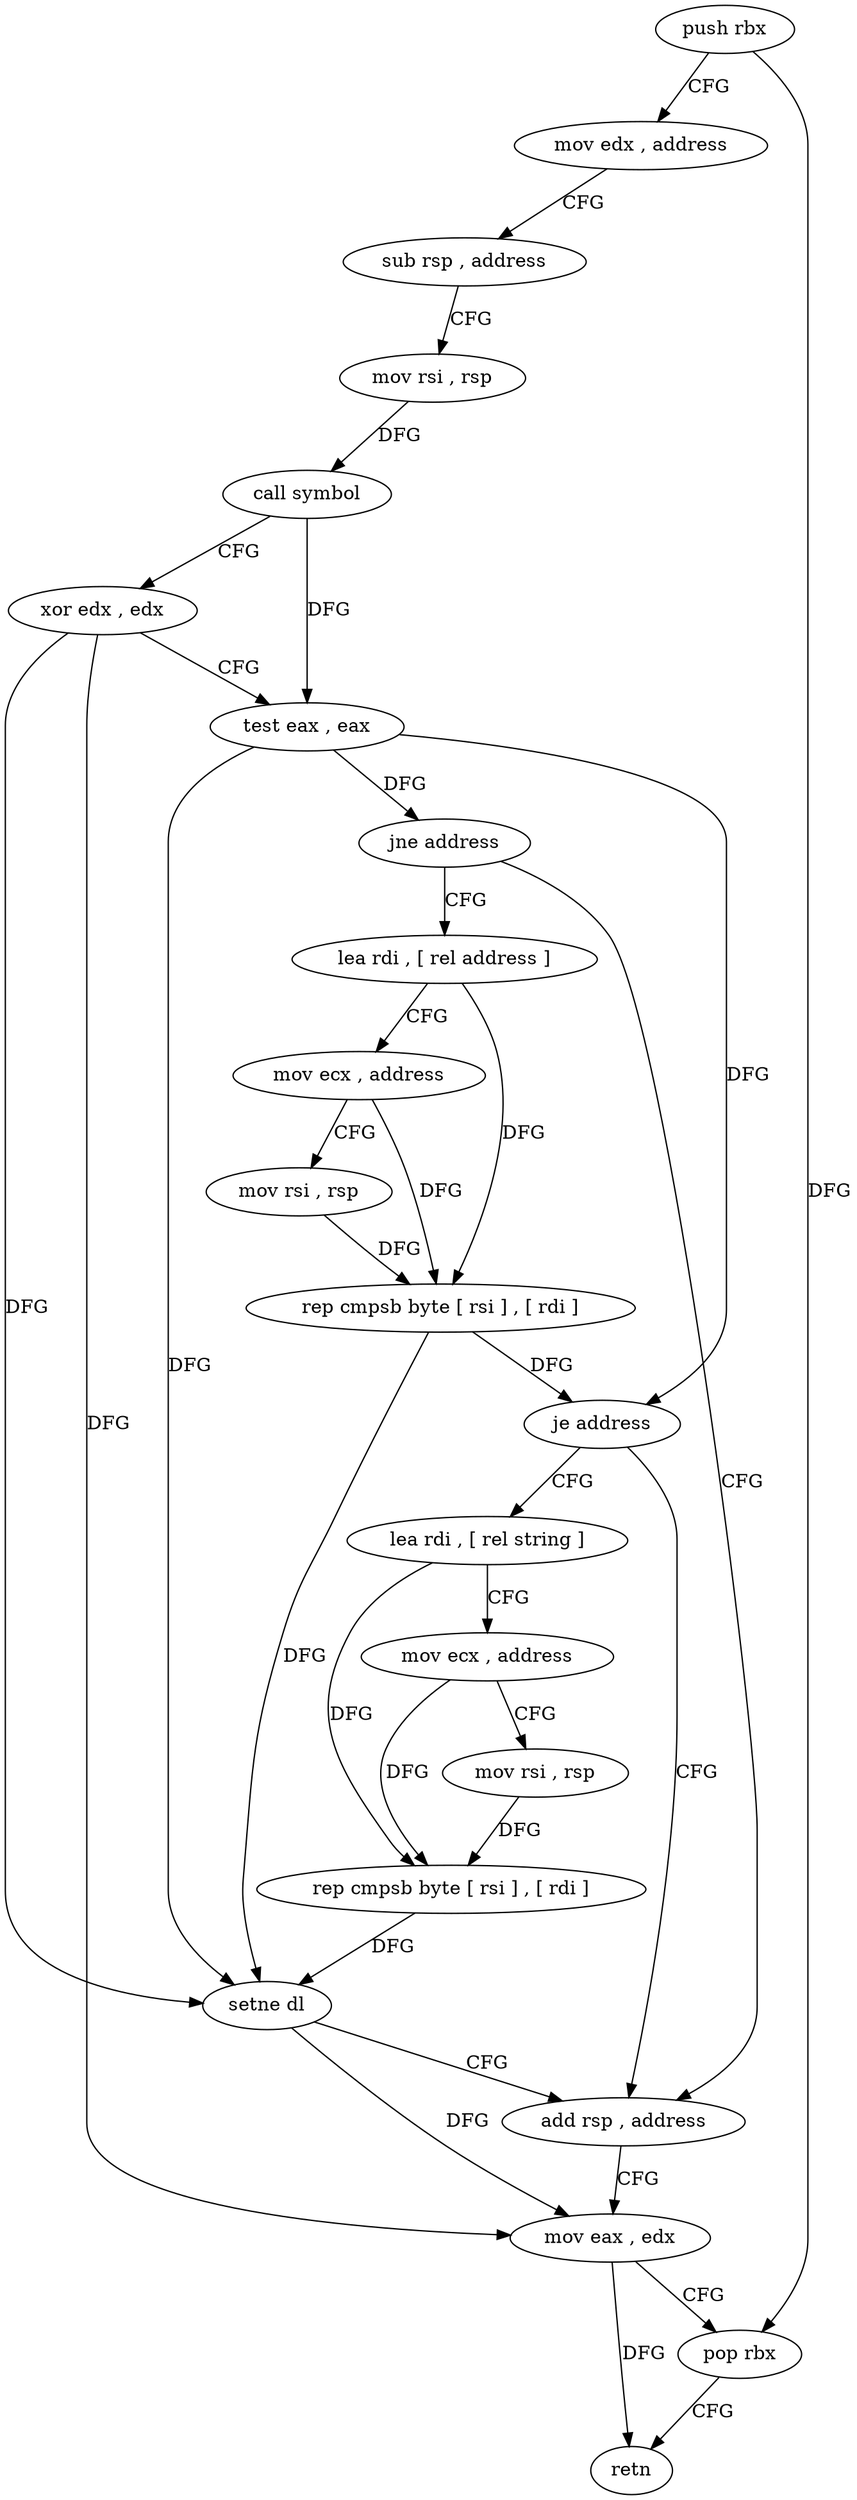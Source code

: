 digraph "func" {
"4306176" [label = "push rbx" ]
"4306177" [label = "mov edx , address" ]
"4306182" [label = "sub rsp , address" ]
"4306189" [label = "mov rsi , rsp" ]
"4306192" [label = "call symbol" ]
"4306197" [label = "xor edx , edx" ]
"4306199" [label = "test eax , eax" ]
"4306201" [label = "jne address" ]
"4306242" [label = "add rsp , address" ]
"4306203" [label = "lea rdi , [ rel address ]" ]
"4306249" [label = "mov eax , edx" ]
"4306251" [label = "pop rbx" ]
"4306252" [label = "retn" ]
"4306210" [label = "mov ecx , address" ]
"4306215" [label = "mov rsi , rsp" ]
"4306218" [label = "rep cmpsb byte [ rsi ] , [ rdi ]" ]
"4306220" [label = "je address" ]
"4306222" [label = "lea rdi , [ rel string ]" ]
"4306229" [label = "mov ecx , address" ]
"4306234" [label = "mov rsi , rsp" ]
"4306237" [label = "rep cmpsb byte [ rsi ] , [ rdi ]" ]
"4306239" [label = "setne dl" ]
"4306176" -> "4306177" [ label = "CFG" ]
"4306176" -> "4306251" [ label = "DFG" ]
"4306177" -> "4306182" [ label = "CFG" ]
"4306182" -> "4306189" [ label = "CFG" ]
"4306189" -> "4306192" [ label = "DFG" ]
"4306192" -> "4306197" [ label = "CFG" ]
"4306192" -> "4306199" [ label = "DFG" ]
"4306197" -> "4306199" [ label = "CFG" ]
"4306197" -> "4306249" [ label = "DFG" ]
"4306197" -> "4306239" [ label = "DFG" ]
"4306199" -> "4306201" [ label = "DFG" ]
"4306199" -> "4306220" [ label = "DFG" ]
"4306199" -> "4306239" [ label = "DFG" ]
"4306201" -> "4306242" [ label = "CFG" ]
"4306201" -> "4306203" [ label = "CFG" ]
"4306242" -> "4306249" [ label = "CFG" ]
"4306203" -> "4306210" [ label = "CFG" ]
"4306203" -> "4306218" [ label = "DFG" ]
"4306249" -> "4306251" [ label = "CFG" ]
"4306249" -> "4306252" [ label = "DFG" ]
"4306251" -> "4306252" [ label = "CFG" ]
"4306210" -> "4306215" [ label = "CFG" ]
"4306210" -> "4306218" [ label = "DFG" ]
"4306215" -> "4306218" [ label = "DFG" ]
"4306218" -> "4306220" [ label = "DFG" ]
"4306218" -> "4306239" [ label = "DFG" ]
"4306220" -> "4306242" [ label = "CFG" ]
"4306220" -> "4306222" [ label = "CFG" ]
"4306222" -> "4306229" [ label = "CFG" ]
"4306222" -> "4306237" [ label = "DFG" ]
"4306229" -> "4306234" [ label = "CFG" ]
"4306229" -> "4306237" [ label = "DFG" ]
"4306234" -> "4306237" [ label = "DFG" ]
"4306237" -> "4306239" [ label = "DFG" ]
"4306239" -> "4306242" [ label = "CFG" ]
"4306239" -> "4306249" [ label = "DFG" ]
}
